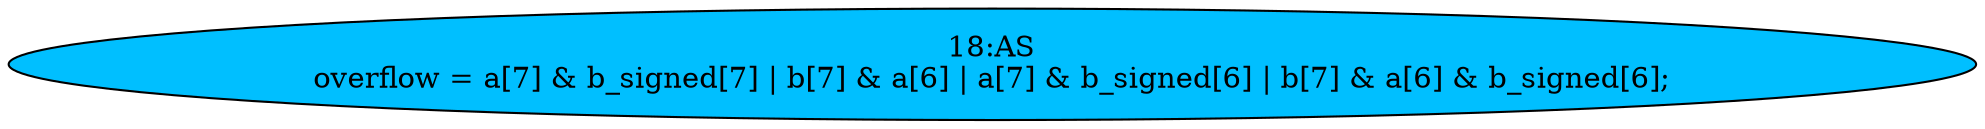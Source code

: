 strict digraph "" {
	node [label="\N"];
	"18:AS"	[ast="<pyverilog.vparser.ast.Assign object at 0x7f9b4a3e84d0>",
		def_var="['overflow']",
		fillcolor=deepskyblue,
		label="18:AS
overflow = a[7] & b_signed[7] | b[7] & a[6] | a[7] & b_signed[6] | b[7] & a[6] & b_signed[6];",
		statements="[]",
		style=filled,
		typ=Assign,
		use_var="['a', 'b_signed', 'b', 'a', 'a', 'b_signed', 'b', 'a', 'b_signed']"];
}
